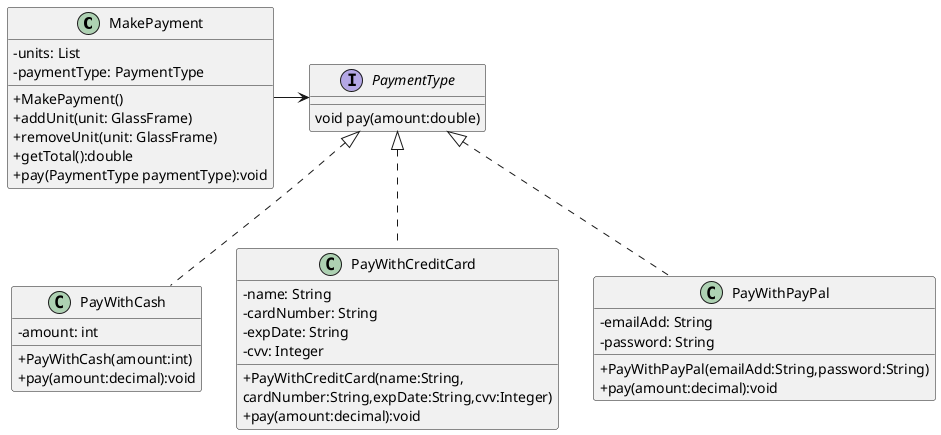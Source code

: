 @startuml
skinparam classAttributeIconSize 0


class MakePayment {
-units: List
-paymentType: PaymentType
+MakePayment()
+addUnit(unit: GlassFrame)
+removeUnit(unit: GlassFrame)
+getTotal():double
+pay(PaymentType paymentType):void
}

interface PaymentType{
void pay(amount:double)
}

class PayWithCash{
-amount: int
+PayWithCash(amount:int)
+pay(amount:decimal):void
}

class PayWithCreditCard{
    -  name: String
    -  cardNumber: String
    -  expDate: String
    -  cvv: Integer

    +PayWithCreditCard(name:String,
    cardNumber:String,expDate:String,cvv:Integer)
    +pay(amount:decimal):void
}

class PayWithPayPal{
  -  emailAdd: String
  -  password: String
  +PayWithPayPal(emailAdd:String,password:String)
  +pay(amount:decimal):void

}

PaymentType <--left MakePayment

PaymentType<|..PayWithCash
PaymentType<|..PayWithCreditCard
PaymentType<|..PayWithPayPal




@enduml